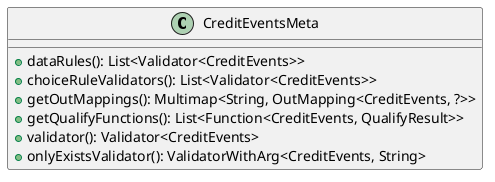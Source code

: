 @startuml

    class CreditEventsMeta [[CreditEventsMeta.html]] {
        +dataRules(): List<Validator<CreditEvents>>
        +choiceRuleValidators(): List<Validator<CreditEvents>>
        +getOutMappings(): Multimap<String, OutMapping<CreditEvents, ?>>
        +getQualifyFunctions(): List<Function<CreditEvents, QualifyResult>>
        +validator(): Validator<CreditEvents>
        +onlyExistsValidator(): ValidatorWithArg<CreditEvents, String>
    }

@enduml
